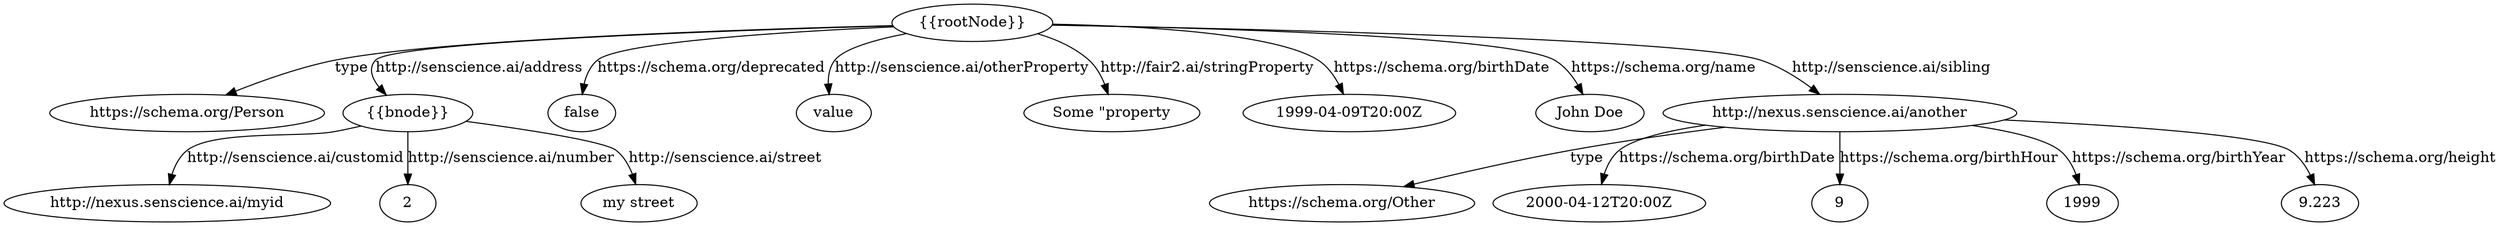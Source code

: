 digraph "{{rootNode}}" {
  "{{rootNode}}" -> "https://schema.org/Person" [label = "type"]
  "{{rootNode}}" -> "{{bnode}}" [label = "http://senscience.ai/address"]
  "{{bnode}}" -> "http://nexus.senscience.ai/myid" [label = "http://senscience.ai/customid"]
  "{{bnode}}" -> 2 [label = "http://senscience.ai/number"]
  "{{bnode}}" -> "my street" [label = "http://senscience.ai/street"]
  "{{rootNode}}" -> false [label = "https://schema.org/deprecated"]
  "{{rootNode}}" -> "value" [label = "http://senscience.ai/otherProperty"]
  "{{rootNode}}" -> "Some \"property" [label = "http://fair2.ai/stringProperty"]
  "{{rootNode}}" -> "1999-04-09T20:00Z" [label = "https://schema.org/birthDate"]
  "{{rootNode}}" -> "John Doe" [label = "https://schema.org/name"]
  "{{rootNode}}" -> "http://nexus.senscience.ai/another" [label = "http://senscience.ai/sibling"]
  "http://nexus.senscience.ai/another" -> "https://schema.org/Other" [label = "type"]
  "http://nexus.senscience.ai/another" -> "2000-04-12T20:00Z" [label = "https://schema.org/birthDate"]
  "http://nexus.senscience.ai/another" -> 9 [label = "https://schema.org/birthHour"]
  "http://nexus.senscience.ai/another" -> 1999 [label = "https://schema.org/birthYear"]
  "http://nexus.senscience.ai/another" -> 9.223 [label = "https://schema.org/height"]
}